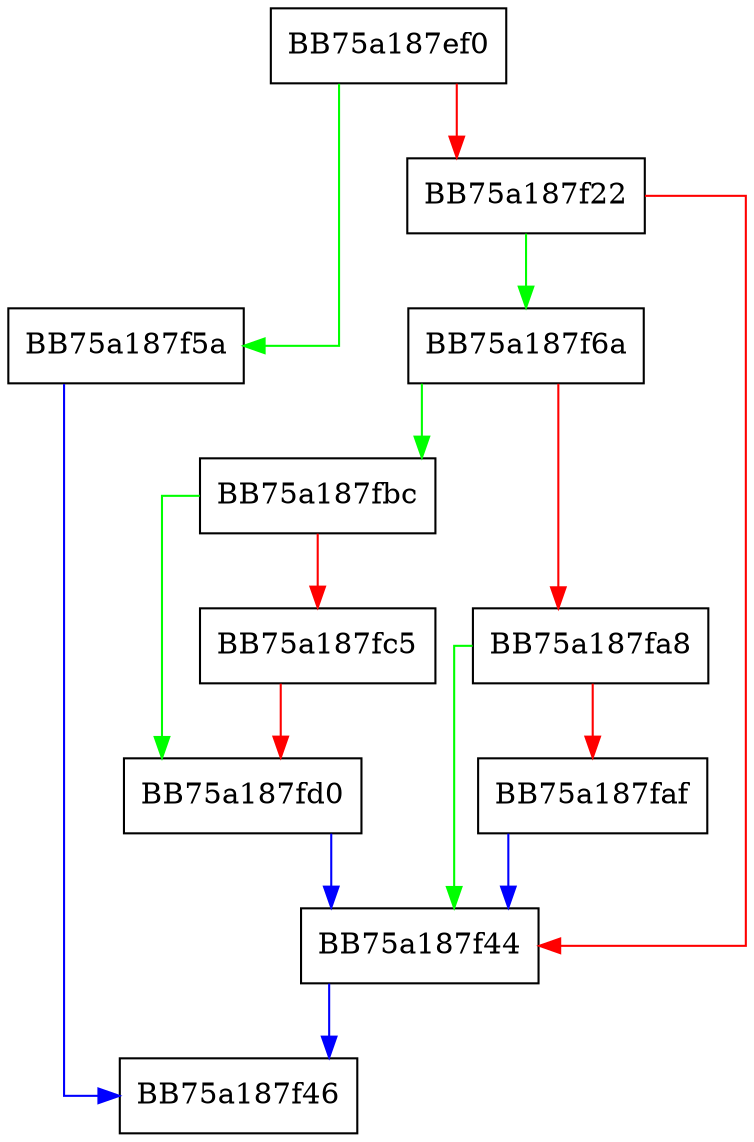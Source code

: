 digraph FileAccessEvent {
  node [shape="box"];
  graph [splines=ortho];
  BB75a187ef0 -> BB75a187f5a [color="green"];
  BB75a187ef0 -> BB75a187f22 [color="red"];
  BB75a187f22 -> BB75a187f6a [color="green"];
  BB75a187f22 -> BB75a187f44 [color="red"];
  BB75a187f44 -> BB75a187f46 [color="blue"];
  BB75a187f5a -> BB75a187f46 [color="blue"];
  BB75a187f6a -> BB75a187fbc [color="green"];
  BB75a187f6a -> BB75a187fa8 [color="red"];
  BB75a187fa8 -> BB75a187f44 [color="green"];
  BB75a187fa8 -> BB75a187faf [color="red"];
  BB75a187faf -> BB75a187f44 [color="blue"];
  BB75a187fbc -> BB75a187fd0 [color="green"];
  BB75a187fbc -> BB75a187fc5 [color="red"];
  BB75a187fc5 -> BB75a187fd0 [color="red"];
  BB75a187fd0 -> BB75a187f44 [color="blue"];
}